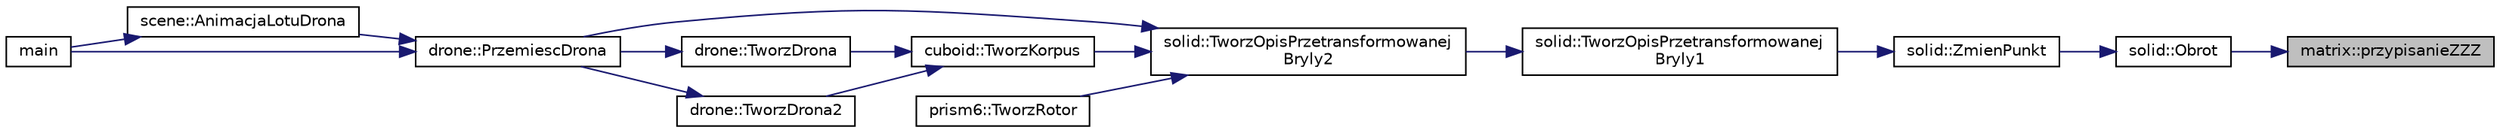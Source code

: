 digraph "matrix::przypisanieZZZ"
{
 // LATEX_PDF_SIZE
  edge [fontname="Helvetica",fontsize="10",labelfontname="Helvetica",labelfontsize="10"];
  node [fontname="Helvetica",fontsize="10",shape=record];
  rankdir="RL";
  Node1 [label="matrix::przypisanieZZZ",height=0.2,width=0.4,color="black", fillcolor="grey75", style="filled", fontcolor="black",tooltip="Delkaracje funkcji."];
  Node1 -> Node2 [dir="back",color="midnightblue",fontsize="10",style="solid",fontname="Helvetica"];
  Node2 [label="solid::Obrot",height=0.2,width=0.4,color="black", fillcolor="white", style="filled",URL="$classsolid.html#a1df6aa4cd4830083477bb65a0760a750",tooltip="Function that change (turns) a single point coordinates by given angle."];
  Node2 -> Node3 [dir="back",color="midnightblue",fontsize="10",style="solid",fontname="Helvetica"];
  Node3 [label="solid::ZmienPunkt",height=0.2,width=0.4,color="black", fillcolor="white", style="filled",URL="$classsolid.html#a362fd944f44b271a035d1a773c0d8807",tooltip="Function that change (truns and moves) a single point by given angle and translation."];
  Node3 -> Node4 [dir="back",color="midnightblue",fontsize="10",style="solid",fontname="Helvetica"];
  Node4 [label="solid::TworzOpisPrzetransformowanej\lBryly1",height=0.2,width=0.4,color="black", fillcolor="white", style="filled",URL="$classsolid.html#aea0dd59903a371c3d277e013d27e467b",tooltip="Function that saves transformed pionts to a file."];
  Node4 -> Node5 [dir="back",color="midnightblue",fontsize="10",style="solid",fontname="Helvetica"];
  Node5 [label="solid::TworzOpisPrzetransformowanej\lBryly2",height=0.2,width=0.4,color="black", fillcolor="white", style="filled",URL="$classsolid.html#a1b906608160300ab398231c3194b9c10",tooltip="Function resposible for proper inter-file savenigs."];
  Node5 -> Node6 [dir="back",color="midnightblue",fontsize="10",style="solid",fontname="Helvetica"];
  Node6 [label="drone::PrzemiescDrona",height=0.2,width=0.4,color="black", fillcolor="white", style="filled",URL="$classdrone.html#a1dc016c21658e0519838b3c0ee754daf",tooltip="Function responsible for drone's movement."];
  Node6 -> Node7 [dir="back",color="midnightblue",fontsize="10",style="solid",fontname="Helvetica"];
  Node7 [label="scene::AnimacjaLotuDrona",height=0.2,width=0.4,color="black", fillcolor="white", style="filled",URL="$classscene.html#ac40af55578dba20accd5dff6875aa613",tooltip="Function responsible for drone's flight animation."];
  Node7 -> Node8 [dir="back",color="midnightblue",fontsize="10",style="solid",fontname="Helvetica"];
  Node8 [label="main",height=0.2,width=0.4,color="black", fillcolor="white", style="filled",URL="$main_8cpp.html#ae66f6b31b5ad750f1fe042a706a4e3d4",tooltip="Main function where all the magic happens :))"];
  Node6 -> Node8 [dir="back",color="midnightblue",fontsize="10",style="solid",fontname="Helvetica"];
  Node5 -> Node9 [dir="back",color="midnightblue",fontsize="10",style="solid",fontname="Helvetica"];
  Node9 [label="cuboid::TworzKorpus",height=0.2,width=0.4,color="black", fillcolor="white", style="filled",URL="$classcuboid.html#a58d8a6ea6dfa7f4b30eecf3d26cef875",tooltip="Function that creates body of a drone."];
  Node9 -> Node10 [dir="back",color="midnightblue",fontsize="10",style="solid",fontname="Helvetica"];
  Node10 [label="drone::TworzDrona",height=0.2,width=0.4,color="black", fillcolor="white", style="filled",URL="$classdrone.html#aba5623fe1bac75b7d0b2382178090e6d",tooltip="Function that creates all parts of a drone."];
  Node10 -> Node6 [dir="back",color="midnightblue",fontsize="10",style="solid",fontname="Helvetica"];
  Node9 -> Node11 [dir="back",color="midnightblue",fontsize="10",style="solid",fontname="Helvetica"];
  Node11 [label="drone::TworzDrona2",height=0.2,width=0.4,color="black", fillcolor="white", style="filled",URL="$classdrone.html#a135ad9f645af6bfecd2840461e5dd770",tooltip=" "];
  Node11 -> Node6 [dir="back",color="midnightblue",fontsize="10",style="solid",fontname="Helvetica"];
  Node5 -> Node12 [dir="back",color="midnightblue",fontsize="10",style="solid",fontname="Helvetica"];
  Node12 [label="prism6::TworzRotor",height=0.2,width=0.4,color="black", fillcolor="white", style="filled",URL="$classprism6.html#a758ab33b9212ad016f7d6ed5f4a5fd40",tooltip="Function resposible for creating an airscrew of a drone."];
}
